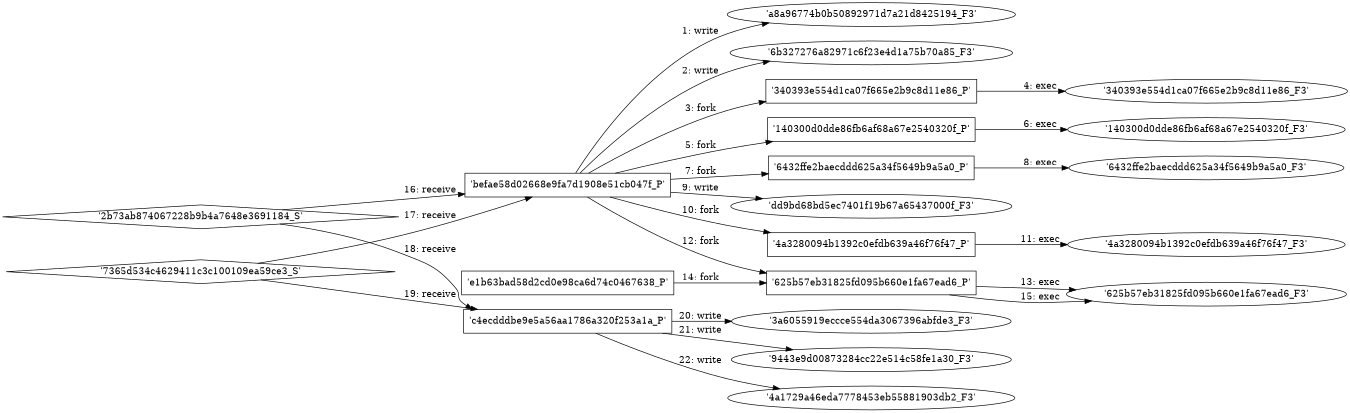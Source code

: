 digraph "D:\Learning\Paper\apt\基于CTI的攻击预警\Dataset\攻击图\ASGfromALLCTI\Cyber Security Week in Review (March 22).dot" {
rankdir="LR"
size="9"
fixedsize="false"
splines="true"
nodesep=0.3
ranksep=0
fontsize=10
overlap="scalexy"
engine= "neato"
	"'a8a96774b0b50892971d7a21d8425194_F3'" [node_type=file shape=ellipse]
	"'befae58d02668e9fa7d1908e51cb047f_P'" [node_type=Process shape=box]
	"'befae58d02668e9fa7d1908e51cb047f_P'" -> "'a8a96774b0b50892971d7a21d8425194_F3'" [label="1: write"]
	"'6b327276a82971c6f23e4d1a75b70a85_F3'" [node_type=file shape=ellipse]
	"'befae58d02668e9fa7d1908e51cb047f_P'" [node_type=Process shape=box]
	"'befae58d02668e9fa7d1908e51cb047f_P'" -> "'6b327276a82971c6f23e4d1a75b70a85_F3'" [label="2: write"]
	"'befae58d02668e9fa7d1908e51cb047f_P'" [node_type=Process shape=box]
	"'340393e554d1ca07f665e2b9c8d11e86_P'" [node_type=Process shape=box]
	"'befae58d02668e9fa7d1908e51cb047f_P'" -> "'340393e554d1ca07f665e2b9c8d11e86_P'" [label="3: fork"]
	"'340393e554d1ca07f665e2b9c8d11e86_P'" [node_type=Process shape=box]
	"'340393e554d1ca07f665e2b9c8d11e86_F3'" [node_type=File shape=ellipse]
	"'340393e554d1ca07f665e2b9c8d11e86_P'" -> "'340393e554d1ca07f665e2b9c8d11e86_F3'" [label="4: exec"]
	"'befae58d02668e9fa7d1908e51cb047f_P'" [node_type=Process shape=box]
	"'140300d0dde86fb6af68a67e2540320f_P'" [node_type=Process shape=box]
	"'befae58d02668e9fa7d1908e51cb047f_P'" -> "'140300d0dde86fb6af68a67e2540320f_P'" [label="5: fork"]
	"'140300d0dde86fb6af68a67e2540320f_P'" [node_type=Process shape=box]
	"'140300d0dde86fb6af68a67e2540320f_F3'" [node_type=File shape=ellipse]
	"'140300d0dde86fb6af68a67e2540320f_P'" -> "'140300d0dde86fb6af68a67e2540320f_F3'" [label="6: exec"]
	"'befae58d02668e9fa7d1908e51cb047f_P'" [node_type=Process shape=box]
	"'6432ffe2baecddd625a34f5649b9a5a0_P'" [node_type=Process shape=box]
	"'befae58d02668e9fa7d1908e51cb047f_P'" -> "'6432ffe2baecddd625a34f5649b9a5a0_P'" [label="7: fork"]
	"'6432ffe2baecddd625a34f5649b9a5a0_P'" [node_type=Process shape=box]
	"'6432ffe2baecddd625a34f5649b9a5a0_F3'" [node_type=File shape=ellipse]
	"'6432ffe2baecddd625a34f5649b9a5a0_P'" -> "'6432ffe2baecddd625a34f5649b9a5a0_F3'" [label="8: exec"]
	"'dd9bd68bd5ec7401f19b67a65437000f_F3'" [node_type=file shape=ellipse]
	"'befae58d02668e9fa7d1908e51cb047f_P'" [node_type=Process shape=box]
	"'befae58d02668e9fa7d1908e51cb047f_P'" -> "'dd9bd68bd5ec7401f19b67a65437000f_F3'" [label="9: write"]
	"'befae58d02668e9fa7d1908e51cb047f_P'" [node_type=Process shape=box]
	"'4a3280094b1392c0efdb639a46f76f47_P'" [node_type=Process shape=box]
	"'befae58d02668e9fa7d1908e51cb047f_P'" -> "'4a3280094b1392c0efdb639a46f76f47_P'" [label="10: fork"]
	"'4a3280094b1392c0efdb639a46f76f47_P'" [node_type=Process shape=box]
	"'4a3280094b1392c0efdb639a46f76f47_F3'" [node_type=File shape=ellipse]
	"'4a3280094b1392c0efdb639a46f76f47_P'" -> "'4a3280094b1392c0efdb639a46f76f47_F3'" [label="11: exec"]
	"'befae58d02668e9fa7d1908e51cb047f_P'" [node_type=Process shape=box]
	"'625b57eb31825fd095b660e1fa67ead6_P'" [node_type=Process shape=box]
	"'befae58d02668e9fa7d1908e51cb047f_P'" -> "'625b57eb31825fd095b660e1fa67ead6_P'" [label="12: fork"]
	"'625b57eb31825fd095b660e1fa67ead6_P'" [node_type=Process shape=box]
	"'625b57eb31825fd095b660e1fa67ead6_F3'" [node_type=File shape=ellipse]
	"'625b57eb31825fd095b660e1fa67ead6_P'" -> "'625b57eb31825fd095b660e1fa67ead6_F3'" [label="13: exec"]
	"'e1b63bad58d2cd0e98ca6d74c0467638_P'" [node_type=Process shape=box]
	"'625b57eb31825fd095b660e1fa67ead6_P'" [node_type=Process shape=box]
	"'e1b63bad58d2cd0e98ca6d74c0467638_P'" -> "'625b57eb31825fd095b660e1fa67ead6_P'" [label="14: fork"]
	"'625b57eb31825fd095b660e1fa67ead6_P'" [node_type=Process shape=box]
	"'625b57eb31825fd095b660e1fa67ead6_F3'" [node_type=File shape=ellipse]
	"'625b57eb31825fd095b660e1fa67ead6_P'" -> "'625b57eb31825fd095b660e1fa67ead6_F3'" [label="15: exec"]
	"'befae58d02668e9fa7d1908e51cb047f_P'" [node_type=Process shape=box]
	"'2b73ab874067228b9b4a7648e3691184_S'" [node_type=Socket shape=diamond]
	"'2b73ab874067228b9b4a7648e3691184_S'" -> "'befae58d02668e9fa7d1908e51cb047f_P'" [label="16: receive"]
	"'befae58d02668e9fa7d1908e51cb047f_P'" [node_type=Process shape=box]
	"'7365d534c4629411c3c100109ea59ce3_S'" [node_type=Socket shape=diamond]
	"'7365d534c4629411c3c100109ea59ce3_S'" -> "'befae58d02668e9fa7d1908e51cb047f_P'" [label="17: receive"]
	"'c4ecdddbe9e5a56aa1786a320f253a1a_P'" [node_type=Process shape=box]
	"'2b73ab874067228b9b4a7648e3691184_S'" [node_type=Socket shape=diamond]
	"'2b73ab874067228b9b4a7648e3691184_S'" -> "'c4ecdddbe9e5a56aa1786a320f253a1a_P'" [label="18: receive"]
	"'c4ecdddbe9e5a56aa1786a320f253a1a_P'" [node_type=Process shape=box]
	"'7365d534c4629411c3c100109ea59ce3_S'" [node_type=Socket shape=diamond]
	"'7365d534c4629411c3c100109ea59ce3_S'" -> "'c4ecdddbe9e5a56aa1786a320f253a1a_P'" [label="19: receive"]
	"'3a6055919eccce554da3067396abfde3_F3'" [node_type=file shape=ellipse]
	"'c4ecdddbe9e5a56aa1786a320f253a1a_P'" [node_type=Process shape=box]
	"'c4ecdddbe9e5a56aa1786a320f253a1a_P'" -> "'3a6055919eccce554da3067396abfde3_F3'" [label="20: write"]
	"'9443e9d00873284cc22e514c58fe1a30_F3'" [node_type=file shape=ellipse]
	"'c4ecdddbe9e5a56aa1786a320f253a1a_P'" [node_type=Process shape=box]
	"'c4ecdddbe9e5a56aa1786a320f253a1a_P'" -> "'9443e9d00873284cc22e514c58fe1a30_F3'" [label="21: write"]
	"'4a1729a46eda7778453eb55881903db2_F3'" [node_type=file shape=ellipse]
	"'c4ecdddbe9e5a56aa1786a320f253a1a_P'" [node_type=Process shape=box]
	"'c4ecdddbe9e5a56aa1786a320f253a1a_P'" -> "'4a1729a46eda7778453eb55881903db2_F3'" [label="22: write"]
}
